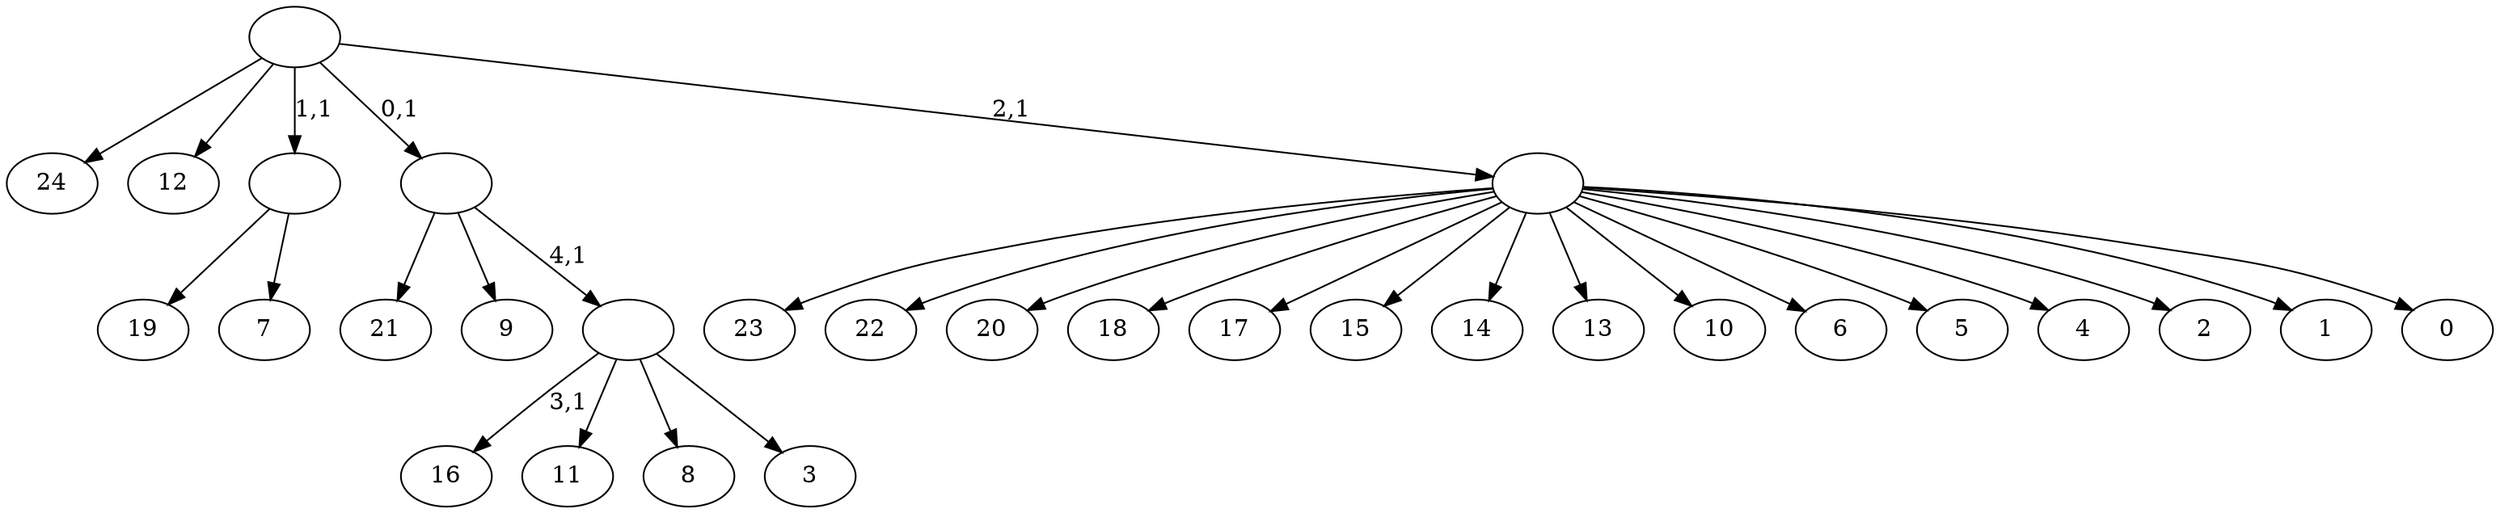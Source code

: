 digraph T {
	30 [label="24"]
	29 [label="23"]
	28 [label="22"]
	27 [label="21"]
	26 [label="20"]
	25 [label="19"]
	24 [label="18"]
	23 [label="17"]
	22 [label="16"]
	20 [label="15"]
	19 [label="14"]
	18 [label="13"]
	17 [label="12"]
	16 [label="11"]
	15 [label="10"]
	14 [label="9"]
	13 [label="8"]
	12 [label="7"]
	11 [label=""]
	10 [label="6"]
	9 [label="5"]
	8 [label="4"]
	7 [label="3"]
	6 [label=""]
	5 [label=""]
	4 [label="2"]
	3 [label="1"]
	2 [label="0"]
	1 [label=""]
	0 [label=""]
	11 -> 25 [label=""]
	11 -> 12 [label=""]
	6 -> 22 [label="3,1"]
	6 -> 16 [label=""]
	6 -> 13 [label=""]
	6 -> 7 [label=""]
	5 -> 27 [label=""]
	5 -> 14 [label=""]
	5 -> 6 [label="4,1"]
	1 -> 29 [label=""]
	1 -> 28 [label=""]
	1 -> 26 [label=""]
	1 -> 24 [label=""]
	1 -> 23 [label=""]
	1 -> 20 [label=""]
	1 -> 19 [label=""]
	1 -> 18 [label=""]
	1 -> 15 [label=""]
	1 -> 10 [label=""]
	1 -> 9 [label=""]
	1 -> 8 [label=""]
	1 -> 4 [label=""]
	1 -> 3 [label=""]
	1 -> 2 [label=""]
	0 -> 30 [label=""]
	0 -> 17 [label=""]
	0 -> 11 [label="1,1"]
	0 -> 5 [label="0,1"]
	0 -> 1 [label="2,1"]
}

